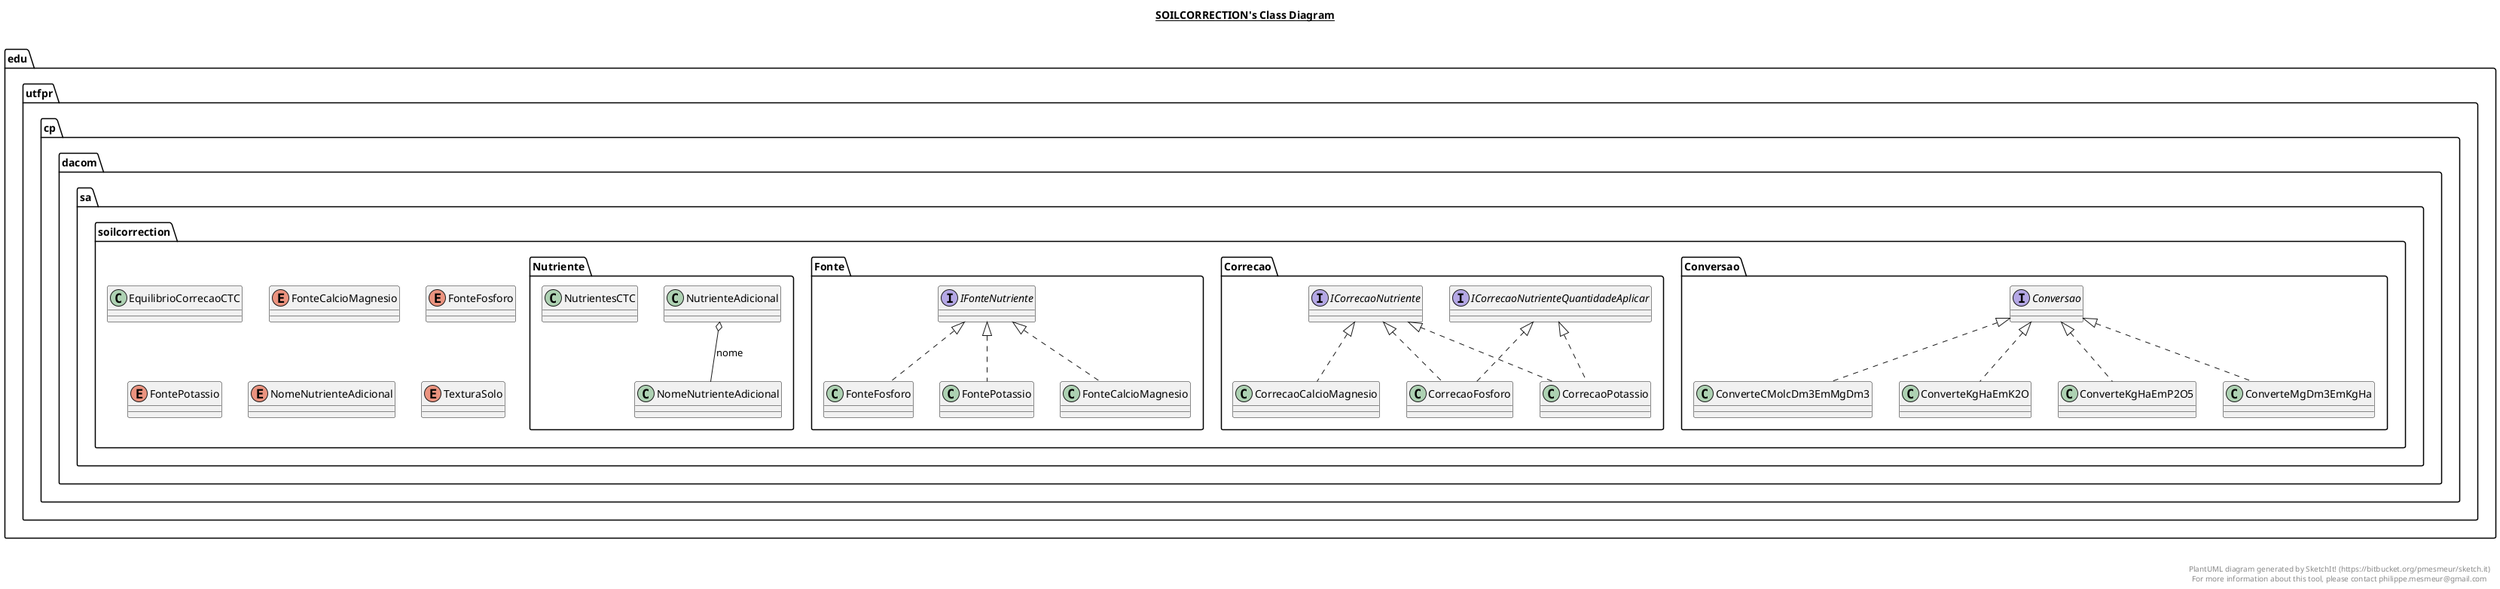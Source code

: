 @startuml

title __SOILCORRECTION's Class Diagram__\n

  namespace edu.utfpr.cp.dacom.sa.soilcorrection {
    interface edu.utfpr.cp.dacom.sa.soilcorrection.Conversao.Conversao {
    }
  }
  

  namespace edu.utfpr.cp.dacom.sa.soilcorrection {
    class edu.utfpr.cp.dacom.sa.soilcorrection.Conversao.ConverteCMolcDm3EmMgDm3 {
    }
  }
  

  namespace edu.utfpr.cp.dacom.sa.soilcorrection {
    class edu.utfpr.cp.dacom.sa.soilcorrection.Conversao.ConverteKgHaEmK2O {
    }
  }
  

  namespace edu.utfpr.cp.dacom.sa.soilcorrection {
    class edu.utfpr.cp.dacom.sa.soilcorrection.Conversao.ConverteKgHaEmP2O5 {
    }
  }
  

  namespace edu.utfpr.cp.dacom.sa.soilcorrection {
    class edu.utfpr.cp.dacom.sa.soilcorrection.Conversao.ConverteMgDm3EmKgHa {
    }
  }
  

  namespace edu.utfpr.cp.dacom.sa.soilcorrection {
    class edu.utfpr.cp.dacom.sa.soilcorrection.Correcao.CorrecaoCalcioMagnesio {
    }
  }
  

  namespace edu.utfpr.cp.dacom.sa.soilcorrection {
    class edu.utfpr.cp.dacom.sa.soilcorrection.Correcao.CorrecaoFosforo {
    }
  }
  

  namespace edu.utfpr.cp.dacom.sa.soilcorrection {
    class edu.utfpr.cp.dacom.sa.soilcorrection.Correcao.CorrecaoPotassio {
    }
  }
  

  namespace edu.utfpr.cp.dacom.sa.soilcorrection {
    class edu.utfpr.cp.dacom.sa.soilcorrection.EquilibrioCorrecaoCTC {
    }
  }
  

  namespace edu.utfpr.cp.dacom.sa.soilcorrection {
    enum FonteCalcioMagnesio {
    }
  }
  

  namespace edu.utfpr.cp.dacom.sa.soilcorrection {
    enum FonteFosforo {
    }
  }
  

  namespace edu.utfpr.cp.dacom.sa.soilcorrection {
    enum FontePotassio {
    }
  }
  

  namespace edu.utfpr.cp.dacom.sa.soilcorrection {
    interface edu.utfpr.cp.dacom.sa.soilcorrection.Correcao.ICorrecaoNutriente {
    }
  }
  

  namespace edu.utfpr.cp.dacom.sa.soilcorrection {
    interface edu.utfpr.cp.dacom.sa.soilcorrection.Correcao.ICorrecaoNutrienteQuantidadeAplicar {
    }
  }
  

  namespace edu.utfpr.cp.dacom.sa.soilcorrection {
    interface edu.utfpr.cp.dacom.sa.soilcorrection.Fonte.IFonteNutriente {
    }
  }
  

  namespace edu.utfpr.cp.dacom.sa.soilcorrection {
    enum NomeNutrienteAdicional {
    }
  }
  

  namespace edu.utfpr.cp.dacom.sa.soilcorrection {
    class edu.utfpr.cp.dacom.sa.soilcorrection.Nutriente.NutrienteAdicional {
    }
  }
  

  namespace edu.utfpr.cp.dacom.sa.soilcorrection {
    class edu.utfpr.cp.dacom.sa.soilcorrection.Nutriente.NutrientesCTC {
    }
  }
  

  namespace edu.utfpr.cp.dacom.sa.soilcorrection {
    enum TexturaSolo {
    }
  }
  

  edu.utfpr.cp.dacom.sa.soilcorrection.Conversao.ConverteCMolcDm3EmMgDm3 .up.|> edu.utfpr.cp.dacom.sa.soilcorrection.Conversao.Conversao
  edu.utfpr.cp.dacom.sa.soilcorrection.Conversao.ConverteKgHaEmK2O .up.|> edu.utfpr.cp.dacom.sa.soilcorrection.Conversao.Conversao
  edu.utfpr.cp.dacom.sa.soilcorrection.Conversao.ConverteKgHaEmP2O5 .up.|> edu.utfpr.cp.dacom.sa.soilcorrection.Conversao.Conversao
  edu.utfpr.cp.dacom.sa.soilcorrection.Conversao.ConverteMgDm3EmKgHa .up.|> edu.utfpr.cp.dacom.sa.soilcorrection.Conversao.Conversao
  edu.utfpr.cp.dacom.sa.soilcorrection.Correcao.CorrecaoCalcioMagnesio .up.|> edu.utfpr.cp.dacom.sa.soilcorrection.Correcao.ICorrecaoNutriente
  edu.utfpr.cp.dacom.sa.soilcorrection.Correcao.CorrecaoFosforo .up.|> edu.utfpr.cp.dacom.sa.soilcorrection.Correcao.ICorrecaoNutriente
  edu.utfpr.cp.dacom.sa.soilcorrection.Correcao.CorrecaoFosforo .up.|> edu.utfpr.cp.dacom.sa.soilcorrection.Correcao.ICorrecaoNutrienteQuantidadeAplicar
  edu.utfpr.cp.dacom.sa.soilcorrection.Correcao.CorrecaoPotassio .up.|> edu.utfpr.cp.dacom.sa.soilcorrection.Correcao.ICorrecaoNutriente
  edu.utfpr.cp.dacom.sa.soilcorrection.Correcao.CorrecaoPotassio .up.|> edu.utfpr.cp.dacom.sa.soilcorrection.Correcao.ICorrecaoNutrienteQuantidadeAplicar
  edu.utfpr.cp.dacom.sa.soilcorrection.Fonte.FonteCalcioMagnesio .up.|> edu.utfpr.cp.dacom.sa.soilcorrection.Fonte.IFonteNutriente
  edu.utfpr.cp.dacom.sa.soilcorrection.Fonte.FonteFosforo .up.|> edu.utfpr.cp.dacom.sa.soilcorrection.Fonte.IFonteNutriente
  edu.utfpr.cp.dacom.sa.soilcorrection.Fonte.FontePotassio .up.|> edu.utfpr.cp.dacom.sa.soilcorrection.Fonte.IFonteNutriente
  edu.utfpr.cp.dacom.sa.soilcorrection.Nutriente.NutrienteAdicional o-- edu.utfpr.cp.dacom.sa.soilcorrection.Nutriente.NomeNutrienteAdicional : nome


right footer


PlantUML diagram generated by SketchIt! (https://bitbucket.org/pmesmeur/sketch.it)
For more information about this tool, please contact philippe.mesmeur@gmail.com
endfooter

@enduml
